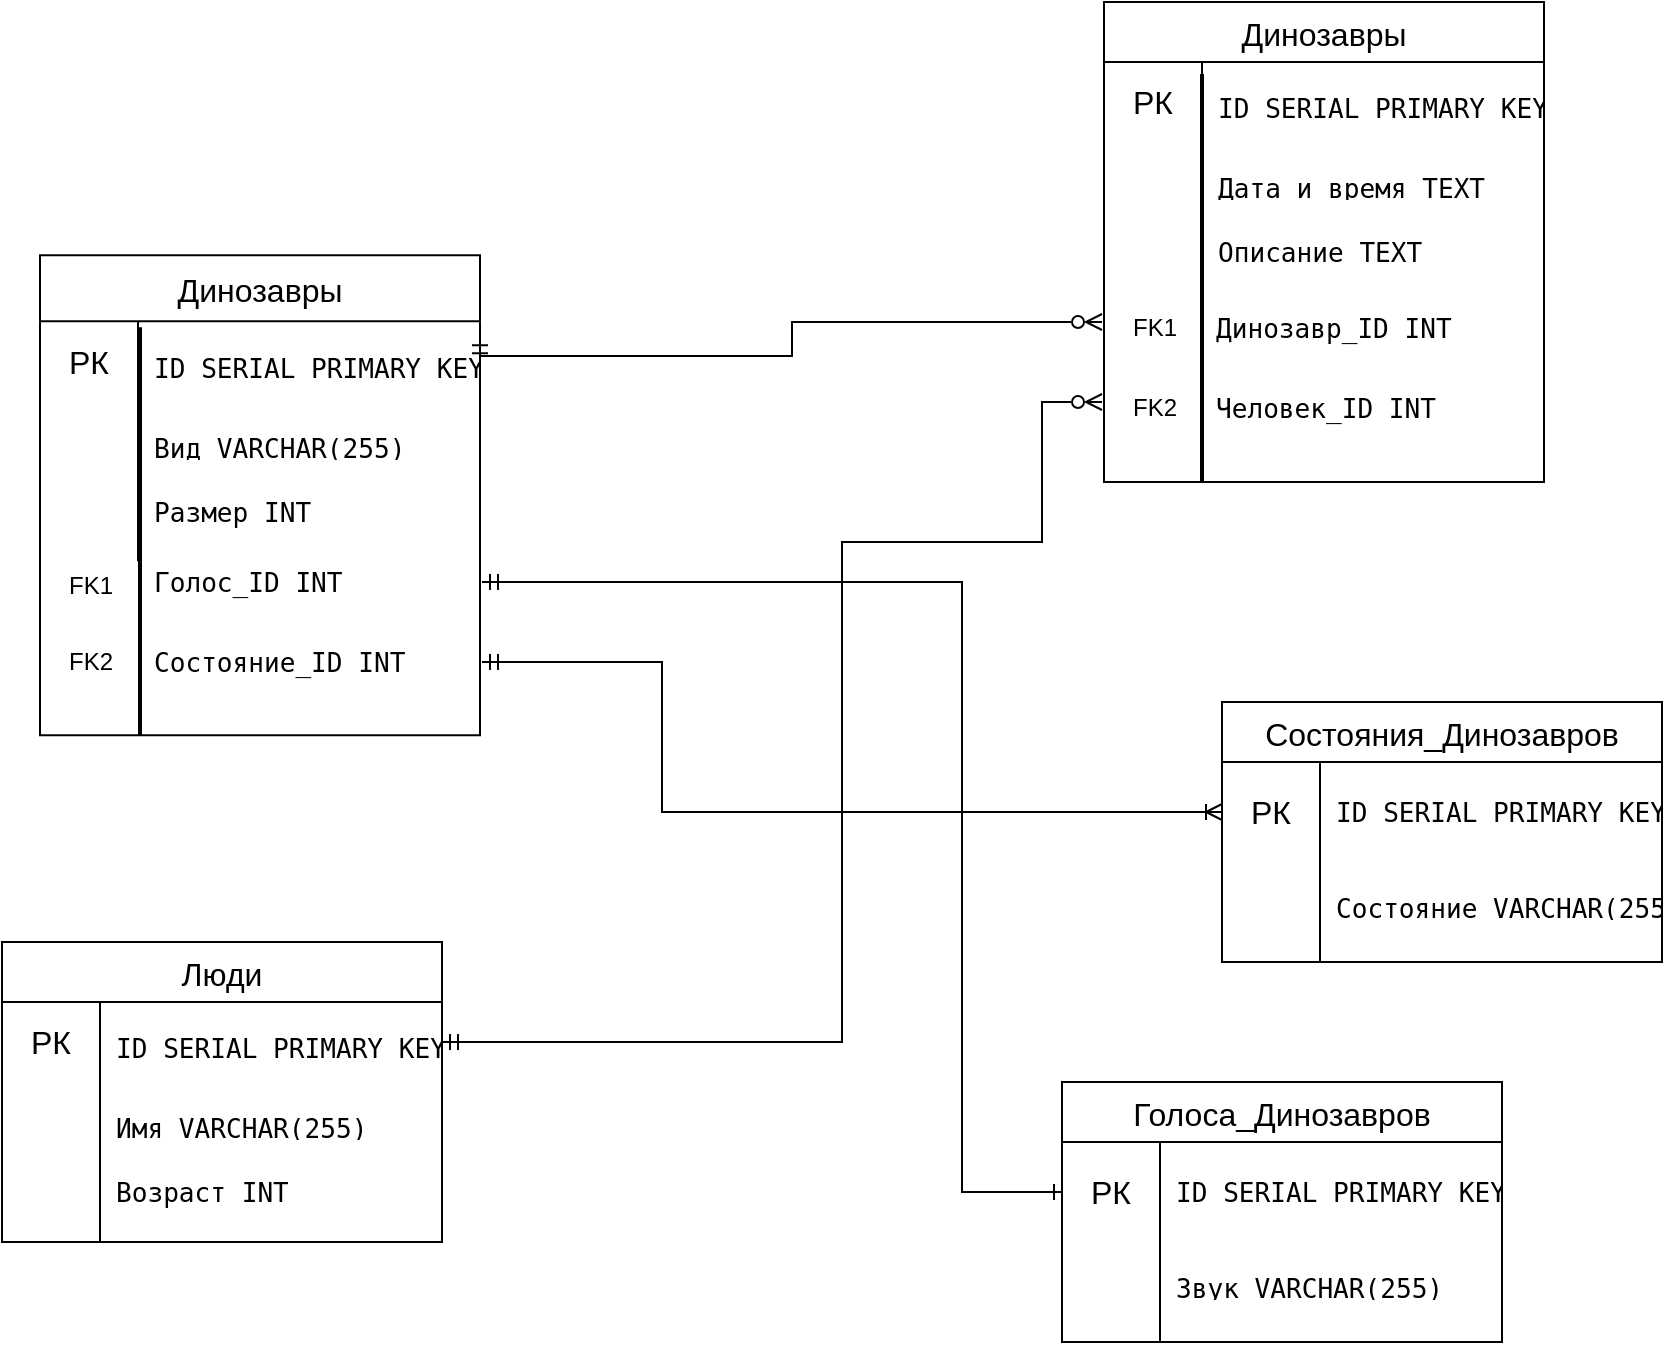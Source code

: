 <mxfile version="24.0.8" type="device">
  <diagram id="C5RBs43oDa-KdzZeNtuy" name="Page-1">
    <mxGraphModel dx="2056" dy="1906" grid="1" gridSize="10" guides="1" tooltips="1" connect="1" arrows="1" fold="1" page="1" pageScale="1" pageWidth="827" pageHeight="1169" math="0" shadow="0">
      <root>
        <mxCell id="WIyWlLk6GJQsqaUBKTNV-0" />
        <mxCell id="WIyWlLk6GJQsqaUBKTNV-1" parent="WIyWlLk6GJQsqaUBKTNV-0" />
        <mxCell id="K2OaGvKO660Pv3aVyZiL-27" style="edgeStyle=orthogonalEdgeStyle;rounded=0;orthogonalLoop=1;jettySize=auto;html=1;exitX=1;exitY=0.5;exitDx=0;exitDy=0;startArrow=ERmandOne;startFill=0;endArrow=ERzeroToMany;endFill=0;" parent="WIyWlLk6GJQsqaUBKTNV-1" source="K2OaGvKO660Pv3aVyZiL-99" edge="1">
          <mxGeometry relative="1" as="geometry">
            <mxPoint x="170" y="349" as="sourcePoint" />
            <mxPoint x="380" y="180" as="targetPoint" />
            <Array as="points">
              <mxPoint x="250" y="500" />
              <mxPoint x="250" y="250" />
              <mxPoint x="350" y="250" />
              <mxPoint x="350" y="180" />
            </Array>
          </mxGeometry>
        </mxCell>
        <mxCell id="K2OaGvKO660Pv3aVyZiL-28" style="edgeStyle=orthogonalEdgeStyle;rounded=0;orthogonalLoop=1;jettySize=auto;html=1;exitX=1;exitY=0.5;exitDx=0;exitDy=0;startArrow=ERmandOne;startFill=0;endArrow=ERzeroToMany;endFill=0;" parent="WIyWlLk6GJQsqaUBKTNV-1" source="K2OaGvKO660Pv3aVyZiL-110" edge="1">
          <mxGeometry relative="1" as="geometry">
            <mxPoint x="100" y="229.0" as="sourcePoint" />
            <mxPoint x="380" y="140" as="targetPoint" />
            <Array as="points">
              <mxPoint x="225" y="157" />
              <mxPoint x="225" y="140" />
            </Array>
          </mxGeometry>
        </mxCell>
        <mxCell id="K2OaGvKO660Pv3aVyZiL-32" style="edgeStyle=orthogonalEdgeStyle;rounded=0;orthogonalLoop=1;jettySize=auto;html=1;startArrow=ERmandOne;startFill=0;endArrow=ERoneToMany;endFill=0;entryX=0;entryY=0.5;entryDx=0;entryDy=0;" parent="WIyWlLk6GJQsqaUBKTNV-1" target="K2OaGvKO660Pv3aVyZiL-79" edge="1">
          <mxGeometry relative="1" as="geometry">
            <mxPoint x="70" y="310" as="sourcePoint" />
            <mxPoint x="460" y="320" as="targetPoint" />
            <Array as="points">
              <mxPoint x="160" y="310" />
              <mxPoint x="160" y="385" />
            </Array>
          </mxGeometry>
        </mxCell>
        <mxCell id="K2OaGvKO660Pv3aVyZiL-33" style="edgeStyle=orthogonalEdgeStyle;rounded=0;orthogonalLoop=1;jettySize=auto;html=1;entryX=0;entryY=0.5;entryDx=0;entryDy=0;startArrow=ERmandOne;startFill=0;endArrow=ERone;endFill=0;" parent="WIyWlLk6GJQsqaUBKTNV-1" target="K2OaGvKO660Pv3aVyZiL-89" edge="1">
          <mxGeometry relative="1" as="geometry">
            <mxPoint x="70" y="270" as="sourcePoint" />
            <mxPoint x="260" y="449" as="targetPoint" />
            <Array as="points">
              <mxPoint x="310" y="270" />
              <mxPoint x="310" y="575" />
            </Array>
          </mxGeometry>
        </mxCell>
        <mxCell id="K2OaGvKO660Pv3aVyZiL-78" value="Состояния_Динозавров" style="shape=table;startSize=30;container=1;collapsible=0;childLayout=tableLayout;fixedRows=1;rowLines=0;fontStyle=0;strokeColor=default;fontSize=16;" parent="WIyWlLk6GJQsqaUBKTNV-1" vertex="1">
          <mxGeometry x="440" y="330" width="220" height="130" as="geometry" />
        </mxCell>
        <mxCell id="K2OaGvKO660Pv3aVyZiL-79" value="" style="shape=tableRow;horizontal=0;startSize=0;swimlaneHead=0;swimlaneBody=0;top=0;left=0;bottom=0;right=0;collapsible=0;dropTarget=0;fillColor=none;points=[[0,0.5],[1,0.5]];portConstraint=eastwest;strokeColor=inherit;fontSize=16;" parent="K2OaGvKO660Pv3aVyZiL-78" vertex="1">
          <mxGeometry y="30" width="220" height="50" as="geometry" />
        </mxCell>
        <mxCell id="K2OaGvKO660Pv3aVyZiL-80" value="РК" style="shape=partialRectangle;html=1;whiteSpace=wrap;connectable=0;fillColor=none;top=0;left=0;bottom=0;right=0;overflow=hidden;pointerEvents=1;strokeColor=inherit;fontSize=16;" parent="K2OaGvKO660Pv3aVyZiL-79" vertex="1">
          <mxGeometry width="49" height="50" as="geometry">
            <mxRectangle width="49" height="50" as="alternateBounds" />
          </mxGeometry>
        </mxCell>
        <mxCell id="K2OaGvKO660Pv3aVyZiL-81" value="&lt;pre style=&quot;font-family: &amp;quot;JetBrains Mono&amp;quot;, monospace; font-size: 9.8pt;&quot;&gt;ID SERIAL PRIMARY KEY&lt;/pre&gt;" style="shape=partialRectangle;html=1;whiteSpace=wrap;connectable=0;fillColor=none;top=0;left=0;bottom=0;right=0;align=left;spacingLeft=6;overflow=hidden;strokeColor=inherit;fontSize=16;" parent="K2OaGvKO660Pv3aVyZiL-79" vertex="1">
          <mxGeometry x="49" width="171" height="50" as="geometry">
            <mxRectangle width="171" height="50" as="alternateBounds" />
          </mxGeometry>
        </mxCell>
        <mxCell id="K2OaGvKO660Pv3aVyZiL-82" value="" style="shape=tableRow;horizontal=0;startSize=0;swimlaneHead=0;swimlaneBody=0;top=0;left=0;bottom=0;right=0;collapsible=0;dropTarget=0;fillColor=none;points=[[0,0.5],[1,0.5]];portConstraint=eastwest;strokeColor=inherit;fontSize=16;" parent="K2OaGvKO660Pv3aVyZiL-78" vertex="1">
          <mxGeometry y="80" width="220" height="30" as="geometry" />
        </mxCell>
        <mxCell id="K2OaGvKO660Pv3aVyZiL-83" value="" style="shape=partialRectangle;html=1;whiteSpace=wrap;connectable=0;fillColor=none;top=0;left=0;bottom=0;right=0;overflow=hidden;strokeColor=inherit;fontSize=16;" parent="K2OaGvKO660Pv3aVyZiL-82" vertex="1">
          <mxGeometry width="49" height="30" as="geometry">
            <mxRectangle width="49" height="30" as="alternateBounds" />
          </mxGeometry>
        </mxCell>
        <mxCell id="K2OaGvKO660Pv3aVyZiL-84" value="&lt;pre style=&quot;color: rgb(169, 183, 198); font-family: &amp;quot;JetBrains Mono&amp;quot;, monospace; font-size: 9.8pt;&quot;&gt;&lt;font color=&quot;#000000&quot;&gt;Состояние VARCHAR(255)&lt;/font&gt;&lt;/pre&gt;" style="shape=partialRectangle;html=1;whiteSpace=wrap;connectable=0;fillColor=none;top=0;left=0;bottom=0;right=0;align=left;spacingLeft=6;overflow=hidden;strokeColor=inherit;fontSize=16;" parent="K2OaGvKO660Pv3aVyZiL-82" vertex="1">
          <mxGeometry x="49" width="171" height="30" as="geometry">
            <mxRectangle width="171" height="30" as="alternateBounds" />
          </mxGeometry>
        </mxCell>
        <mxCell id="K2OaGvKO660Pv3aVyZiL-85" value="" style="shape=tableRow;horizontal=0;startSize=0;swimlaneHead=0;swimlaneBody=0;top=0;left=0;bottom=0;right=0;collapsible=0;dropTarget=0;fillColor=none;points=[[0,0.5],[1,0.5]];portConstraint=eastwest;strokeColor=inherit;fontSize=16;" parent="K2OaGvKO660Pv3aVyZiL-78" vertex="1">
          <mxGeometry y="110" width="220" height="20" as="geometry" />
        </mxCell>
        <mxCell id="K2OaGvKO660Pv3aVyZiL-86" value="" style="shape=partialRectangle;html=1;whiteSpace=wrap;connectable=0;fillColor=none;top=0;left=0;bottom=0;right=0;overflow=hidden;strokeColor=inherit;fontSize=16;" parent="K2OaGvKO660Pv3aVyZiL-85" vertex="1">
          <mxGeometry width="49" height="20" as="geometry">
            <mxRectangle width="49" height="20" as="alternateBounds" />
          </mxGeometry>
        </mxCell>
        <mxCell id="K2OaGvKO660Pv3aVyZiL-87" value="" style="shape=partialRectangle;html=1;whiteSpace=wrap;connectable=0;fillColor=none;top=0;left=0;bottom=0;right=0;align=left;spacingLeft=6;overflow=hidden;strokeColor=inherit;fontSize=16;" parent="K2OaGvKO660Pv3aVyZiL-85" vertex="1">
          <mxGeometry x="49" width="171" height="20" as="geometry">
            <mxRectangle width="171" height="20" as="alternateBounds" />
          </mxGeometry>
        </mxCell>
        <mxCell id="K2OaGvKO660Pv3aVyZiL-88" value="Голоса_Динозавров" style="shape=table;startSize=30;container=1;collapsible=0;childLayout=tableLayout;fixedRows=1;rowLines=0;fontStyle=0;strokeColor=default;fontSize=16;" parent="WIyWlLk6GJQsqaUBKTNV-1" vertex="1">
          <mxGeometry x="360" y="520" width="220" height="130" as="geometry" />
        </mxCell>
        <mxCell id="K2OaGvKO660Pv3aVyZiL-89" value="" style="shape=tableRow;horizontal=0;startSize=0;swimlaneHead=0;swimlaneBody=0;top=0;left=0;bottom=0;right=0;collapsible=0;dropTarget=0;fillColor=none;points=[[0,0.5],[1,0.5]];portConstraint=eastwest;strokeColor=inherit;fontSize=16;" parent="K2OaGvKO660Pv3aVyZiL-88" vertex="1">
          <mxGeometry y="30" width="220" height="50" as="geometry" />
        </mxCell>
        <mxCell id="K2OaGvKO660Pv3aVyZiL-90" value="РК" style="shape=partialRectangle;html=1;whiteSpace=wrap;connectable=0;fillColor=none;top=0;left=0;bottom=0;right=0;overflow=hidden;pointerEvents=1;strokeColor=inherit;fontSize=16;" parent="K2OaGvKO660Pv3aVyZiL-89" vertex="1">
          <mxGeometry width="49" height="50" as="geometry">
            <mxRectangle width="49" height="50" as="alternateBounds" />
          </mxGeometry>
        </mxCell>
        <mxCell id="K2OaGvKO660Pv3aVyZiL-91" value="&lt;pre style=&quot;font-family: &amp;quot;JetBrains Mono&amp;quot;, monospace; font-size: 9.8pt;&quot;&gt;ID SERIAL PRIMARY KEY&lt;/pre&gt;" style="shape=partialRectangle;html=1;whiteSpace=wrap;connectable=0;fillColor=none;top=0;left=0;bottom=0;right=0;align=left;spacingLeft=6;overflow=hidden;strokeColor=inherit;fontSize=16;" parent="K2OaGvKO660Pv3aVyZiL-89" vertex="1">
          <mxGeometry x="49" width="171" height="50" as="geometry">
            <mxRectangle width="171" height="50" as="alternateBounds" />
          </mxGeometry>
        </mxCell>
        <mxCell id="K2OaGvKO660Pv3aVyZiL-92" value="" style="shape=tableRow;horizontal=0;startSize=0;swimlaneHead=0;swimlaneBody=0;top=0;left=0;bottom=0;right=0;collapsible=0;dropTarget=0;fillColor=none;points=[[0,0.5],[1,0.5]];portConstraint=eastwest;strokeColor=inherit;fontSize=16;" parent="K2OaGvKO660Pv3aVyZiL-88" vertex="1">
          <mxGeometry y="80" width="220" height="30" as="geometry" />
        </mxCell>
        <mxCell id="K2OaGvKO660Pv3aVyZiL-93" value="" style="shape=partialRectangle;html=1;whiteSpace=wrap;connectable=0;fillColor=none;top=0;left=0;bottom=0;right=0;overflow=hidden;strokeColor=inherit;fontSize=16;" parent="K2OaGvKO660Pv3aVyZiL-92" vertex="1">
          <mxGeometry width="49" height="30" as="geometry">
            <mxRectangle width="49" height="30" as="alternateBounds" />
          </mxGeometry>
        </mxCell>
        <mxCell id="K2OaGvKO660Pv3aVyZiL-94" value="&lt;pre style=&quot;color: rgb(169, 183, 198); font-family: &amp;quot;JetBrains Mono&amp;quot;, monospace; font-size: 9.8pt;&quot;&gt;&lt;font color=&quot;#000000&quot;&gt;Звук VARCHAR(255)&lt;/font&gt;&lt;/pre&gt;" style="shape=partialRectangle;html=1;whiteSpace=wrap;connectable=0;fillColor=none;top=0;left=0;bottom=0;right=0;align=left;spacingLeft=6;overflow=hidden;strokeColor=inherit;fontSize=16;" parent="K2OaGvKO660Pv3aVyZiL-92" vertex="1">
          <mxGeometry x="49" width="171" height="30" as="geometry">
            <mxRectangle width="171" height="30" as="alternateBounds" />
          </mxGeometry>
        </mxCell>
        <mxCell id="K2OaGvKO660Pv3aVyZiL-95" value="" style="shape=tableRow;horizontal=0;startSize=0;swimlaneHead=0;swimlaneBody=0;top=0;left=0;bottom=0;right=0;collapsible=0;dropTarget=0;fillColor=none;points=[[0,0.5],[1,0.5]];portConstraint=eastwest;strokeColor=inherit;fontSize=16;" parent="K2OaGvKO660Pv3aVyZiL-88" vertex="1">
          <mxGeometry y="110" width="220" height="20" as="geometry" />
        </mxCell>
        <mxCell id="K2OaGvKO660Pv3aVyZiL-96" value="" style="shape=partialRectangle;html=1;whiteSpace=wrap;connectable=0;fillColor=none;top=0;left=0;bottom=0;right=0;overflow=hidden;strokeColor=inherit;fontSize=16;" parent="K2OaGvKO660Pv3aVyZiL-95" vertex="1">
          <mxGeometry width="49" height="20" as="geometry">
            <mxRectangle width="49" height="20" as="alternateBounds" />
          </mxGeometry>
        </mxCell>
        <mxCell id="K2OaGvKO660Pv3aVyZiL-97" value="" style="shape=partialRectangle;html=1;whiteSpace=wrap;connectable=0;fillColor=none;top=0;left=0;bottom=0;right=0;align=left;spacingLeft=6;overflow=hidden;strokeColor=inherit;fontSize=16;" parent="K2OaGvKO660Pv3aVyZiL-95" vertex="1">
          <mxGeometry x="49" width="171" height="20" as="geometry">
            <mxRectangle width="171" height="20" as="alternateBounds" />
          </mxGeometry>
        </mxCell>
        <mxCell id="K2OaGvKO660Pv3aVyZiL-98" value="Люди" style="shape=table;startSize=30;container=1;collapsible=0;childLayout=tableLayout;fixedRows=1;rowLines=0;fontStyle=0;strokeColor=default;fontSize=16;" parent="WIyWlLk6GJQsqaUBKTNV-1" vertex="1">
          <mxGeometry x="-170" y="450" width="220" height="150" as="geometry" />
        </mxCell>
        <mxCell id="K2OaGvKO660Pv3aVyZiL-99" value="" style="shape=tableRow;horizontal=0;startSize=0;swimlaneHead=0;swimlaneBody=0;top=0;left=0;bottom=0;right=0;collapsible=0;dropTarget=0;fillColor=none;points=[[0,0.5],[1,0.5]];portConstraint=eastwest;strokeColor=inherit;fontSize=16;" parent="K2OaGvKO660Pv3aVyZiL-98" vertex="1">
          <mxGeometry y="30" width="220" height="40" as="geometry" />
        </mxCell>
        <mxCell id="K2OaGvKO660Pv3aVyZiL-100" value="РК" style="shape=partialRectangle;html=1;whiteSpace=wrap;connectable=0;fillColor=none;top=0;left=0;bottom=0;right=0;overflow=hidden;pointerEvents=1;strokeColor=inherit;fontSize=16;" parent="K2OaGvKO660Pv3aVyZiL-99" vertex="1">
          <mxGeometry width="49" height="40" as="geometry">
            <mxRectangle width="49" height="40" as="alternateBounds" />
          </mxGeometry>
        </mxCell>
        <mxCell id="K2OaGvKO660Pv3aVyZiL-101" value="&lt;pre style=&quot;color: rgb(169, 183, 198); font-family: &amp;quot;JetBrains Mono&amp;quot;, monospace; font-size: 9.8pt;&quot;&gt;&lt;font color=&quot;#000000&quot;&gt;ID SERIAL PRIMARY KEY,&lt;/font&gt;&lt;/pre&gt;" style="shape=partialRectangle;html=1;whiteSpace=wrap;connectable=0;fillColor=none;top=0;left=0;bottom=0;right=0;align=left;spacingLeft=6;overflow=hidden;strokeColor=inherit;fontSize=16;" parent="K2OaGvKO660Pv3aVyZiL-99" vertex="1">
          <mxGeometry x="49" width="171" height="40" as="geometry">
            <mxRectangle width="171" height="40" as="alternateBounds" />
          </mxGeometry>
        </mxCell>
        <mxCell id="K2OaGvKO660Pv3aVyZiL-102" value="" style="shape=tableRow;horizontal=0;startSize=0;swimlaneHead=0;swimlaneBody=0;top=0;left=0;bottom=0;right=0;collapsible=0;dropTarget=0;fillColor=none;points=[[0,0.5],[1,0.5]];portConstraint=eastwest;strokeColor=inherit;fontSize=16;" parent="K2OaGvKO660Pv3aVyZiL-98" vertex="1">
          <mxGeometry y="70" width="220" height="30" as="geometry" />
        </mxCell>
        <mxCell id="K2OaGvKO660Pv3aVyZiL-103" value="" style="shape=partialRectangle;html=1;whiteSpace=wrap;connectable=0;fillColor=none;top=0;left=0;bottom=0;right=0;overflow=hidden;strokeColor=inherit;fontSize=16;" parent="K2OaGvKO660Pv3aVyZiL-102" vertex="1">
          <mxGeometry width="49" height="30" as="geometry">
            <mxRectangle width="49" height="30" as="alternateBounds" />
          </mxGeometry>
        </mxCell>
        <mxCell id="K2OaGvKO660Pv3aVyZiL-104" value="&lt;pre style=&quot;color: rgb(169, 183, 198); font-family: &amp;quot;JetBrains Mono&amp;quot;, monospace; font-size: 9.8pt;&quot;&gt;&lt;font color=&quot;#000000&quot;&gt;Имя VARCHAR(255)&lt;/font&gt;&lt;/pre&gt;" style="shape=partialRectangle;html=1;whiteSpace=wrap;connectable=0;fillColor=none;top=0;left=0;bottom=0;right=0;align=left;spacingLeft=6;overflow=hidden;strokeColor=inherit;fontSize=16;" parent="K2OaGvKO660Pv3aVyZiL-102" vertex="1">
          <mxGeometry x="49" width="171" height="30" as="geometry">
            <mxRectangle width="171" height="30" as="alternateBounds" />
          </mxGeometry>
        </mxCell>
        <mxCell id="K2OaGvKO660Pv3aVyZiL-105" value="" style="shape=tableRow;horizontal=0;startSize=0;swimlaneHead=0;swimlaneBody=0;top=0;left=0;bottom=0;right=0;collapsible=0;dropTarget=0;fillColor=none;points=[[0,0.5],[1,0.5]];portConstraint=eastwest;strokeColor=inherit;fontSize=16;" parent="K2OaGvKO660Pv3aVyZiL-98" vertex="1">
          <mxGeometry y="100" width="220" height="50" as="geometry" />
        </mxCell>
        <mxCell id="K2OaGvKO660Pv3aVyZiL-106" value="" style="shape=partialRectangle;html=1;whiteSpace=wrap;connectable=0;fillColor=none;top=0;left=0;bottom=0;right=0;overflow=hidden;strokeColor=inherit;fontSize=16;" parent="K2OaGvKO660Pv3aVyZiL-105" vertex="1">
          <mxGeometry width="49" height="50" as="geometry">
            <mxRectangle width="49" height="50" as="alternateBounds" />
          </mxGeometry>
        </mxCell>
        <mxCell id="K2OaGvKO660Pv3aVyZiL-107" value="&lt;pre style=&quot;color: rgb(169, 183, 198); font-family: &amp;quot;JetBrains Mono&amp;quot;, monospace; font-size: 9.8pt;&quot;&gt;&lt;font color=&quot;#000000&quot;&gt;Возраст INT&lt;/font&gt;&lt;/pre&gt;" style="shape=partialRectangle;html=1;whiteSpace=wrap;connectable=0;fillColor=none;top=0;left=0;bottom=0;right=0;align=left;spacingLeft=6;overflow=hidden;strokeColor=inherit;fontSize=16;" parent="K2OaGvKO660Pv3aVyZiL-105" vertex="1">
          <mxGeometry x="49" width="171" height="50" as="geometry">
            <mxRectangle width="171" height="50" as="alternateBounds" />
          </mxGeometry>
        </mxCell>
        <mxCell id="K2OaGvKO660Pv3aVyZiL-121" value="" style="group" parent="WIyWlLk6GJQsqaUBKTNV-1" vertex="1" connectable="0">
          <mxGeometry x="-151" y="106.67" width="220" height="240" as="geometry" />
        </mxCell>
        <mxCell id="K2OaGvKO660Pv3aVyZiL-109" value="Динозавры" style="shape=table;startSize=33;container=1;collapsible=0;childLayout=tableLayout;fixedRows=1;rowLines=0;fontStyle=0;strokeColor=default;fontSize=16;" parent="K2OaGvKO660Pv3aVyZiL-121" vertex="1">
          <mxGeometry width="220" height="240" as="geometry" />
        </mxCell>
        <mxCell id="K2OaGvKO660Pv3aVyZiL-110" value="" style="shape=tableRow;horizontal=0;startSize=0;swimlaneHead=0;swimlaneBody=0;top=0;left=0;bottom=0;right=0;collapsible=0;dropTarget=0;fillColor=none;points=[[0,0.5],[1,0.5]];portConstraint=eastwest;strokeColor=inherit;fontSize=16;" parent="K2OaGvKO660Pv3aVyZiL-109" vertex="1">
          <mxGeometry y="33" width="220" height="40" as="geometry" />
        </mxCell>
        <mxCell id="K2OaGvKO660Pv3aVyZiL-111" value="РК" style="shape=partialRectangle;html=1;whiteSpace=wrap;connectable=0;fillColor=none;top=0;left=0;bottom=0;right=0;overflow=hidden;pointerEvents=1;strokeColor=inherit;fontSize=16;" parent="K2OaGvKO660Pv3aVyZiL-110" vertex="1">
          <mxGeometry width="49" height="40" as="geometry">
            <mxRectangle width="49" height="40" as="alternateBounds" />
          </mxGeometry>
        </mxCell>
        <mxCell id="K2OaGvKO660Pv3aVyZiL-112" value="&lt;pre style=&quot;font-family: &amp;quot;JetBrains Mono&amp;quot;, monospace; font-size: 9.8pt;&quot;&gt;ID SERIAL PRIMARY KEY&lt;/pre&gt;" style="shape=partialRectangle;html=1;whiteSpace=wrap;connectable=0;fillColor=none;top=0;left=0;bottom=0;right=0;align=left;spacingLeft=6;overflow=hidden;strokeColor=inherit;fontSize=16;" parent="K2OaGvKO660Pv3aVyZiL-110" vertex="1">
          <mxGeometry x="49" width="171" height="40" as="geometry">
            <mxRectangle width="171" height="40" as="alternateBounds" />
          </mxGeometry>
        </mxCell>
        <mxCell id="K2OaGvKO660Pv3aVyZiL-113" value="" style="shape=tableRow;horizontal=0;startSize=0;swimlaneHead=0;swimlaneBody=0;top=0;left=0;bottom=0;right=0;collapsible=0;dropTarget=0;fillColor=none;points=[[0,0.5],[1,0.5]];portConstraint=eastwest;strokeColor=inherit;fontSize=16;" parent="K2OaGvKO660Pv3aVyZiL-109" vertex="1">
          <mxGeometry y="73" width="220" height="30" as="geometry" />
        </mxCell>
        <mxCell id="K2OaGvKO660Pv3aVyZiL-114" value="" style="shape=partialRectangle;html=1;whiteSpace=wrap;connectable=0;fillColor=none;top=0;left=0;bottom=0;right=0;overflow=hidden;strokeColor=inherit;fontSize=16;" parent="K2OaGvKO660Pv3aVyZiL-113" vertex="1">
          <mxGeometry width="49" height="30" as="geometry">
            <mxRectangle width="49" height="30" as="alternateBounds" />
          </mxGeometry>
        </mxCell>
        <mxCell id="K2OaGvKO660Pv3aVyZiL-115" value="&lt;pre style=&quot;color: rgb(169, 183, 198); font-family: &amp;quot;JetBrains Mono&amp;quot;, monospace; font-size: 9.8pt;&quot;&gt;&lt;font color=&quot;#000000&quot;&gt;Вид VARCHAR(255)&lt;/font&gt;&lt;/pre&gt;" style="shape=partialRectangle;html=1;whiteSpace=wrap;connectable=0;fillColor=none;top=0;left=0;bottom=0;right=0;align=left;spacingLeft=6;overflow=hidden;strokeColor=inherit;fontSize=16;" parent="K2OaGvKO660Pv3aVyZiL-113" vertex="1">
          <mxGeometry x="49" width="171" height="30" as="geometry">
            <mxRectangle width="171" height="30" as="alternateBounds" />
          </mxGeometry>
        </mxCell>
        <mxCell id="K2OaGvKO660Pv3aVyZiL-116" value="" style="shape=tableRow;horizontal=0;startSize=0;swimlaneHead=0;swimlaneBody=0;top=0;left=0;bottom=0;right=0;collapsible=0;dropTarget=0;fillColor=none;points=[[0,0.5],[1,0.5]];portConstraint=eastwest;strokeColor=inherit;fontSize=16;" parent="K2OaGvKO660Pv3aVyZiL-109" vertex="1">
          <mxGeometry y="103" width="220" height="50" as="geometry" />
        </mxCell>
        <mxCell id="K2OaGvKO660Pv3aVyZiL-117" value="" style="shape=partialRectangle;html=1;whiteSpace=wrap;connectable=0;fillColor=none;top=0;left=0;bottom=0;right=0;overflow=hidden;strokeColor=inherit;fontSize=16;" parent="K2OaGvKO660Pv3aVyZiL-116" vertex="1">
          <mxGeometry width="49" height="50" as="geometry">
            <mxRectangle width="49" height="50" as="alternateBounds" />
          </mxGeometry>
        </mxCell>
        <mxCell id="K2OaGvKO660Pv3aVyZiL-118" value="&lt;pre style=&quot;color: rgb(169, 183, 198); font-family: &amp;quot;JetBrains Mono&amp;quot;, monospace; font-size: 9.8pt;&quot;&gt;&lt;font color=&quot;#000000&quot;&gt;Размер INT&lt;/font&gt;&lt;/pre&gt;" style="shape=partialRectangle;html=1;whiteSpace=wrap;connectable=0;fillColor=none;top=0;left=0;bottom=0;right=0;align=left;spacingLeft=6;overflow=hidden;strokeColor=inherit;fontSize=16;" parent="K2OaGvKO660Pv3aVyZiL-116" vertex="1">
          <mxGeometry x="49" width="171" height="50" as="geometry">
            <mxRectangle width="171" height="50" as="alternateBounds" />
          </mxGeometry>
        </mxCell>
        <mxCell id="K2OaGvKO660Pv3aVyZiL-119" value="" style="line;strokeWidth=2;direction=south;html=1;" parent="K2OaGvKO660Pv3aVyZiL-121" vertex="1">
          <mxGeometry x="45" y="36" width="10" height="204" as="geometry" />
        </mxCell>
        <mxCell id="K2OaGvKO660Pv3aVyZiL-120" value="&lt;pre style=&quot;color: rgb(169, 183, 198); font-family: &amp;quot;JetBrains Mono&amp;quot;, monospace; font-size: 9.8pt;&quot;&gt;&lt;font color=&quot;#000000&quot;&gt;Голос_ID INT&lt;/font&gt;&lt;/pre&gt;" style="shape=partialRectangle;html=1;whiteSpace=wrap;connectable=0;fillColor=none;top=0;left=0;bottom=0;right=0;align=left;spacingLeft=6;overflow=hidden;strokeColor=inherit;fontSize=16;" parent="K2OaGvKO660Pv3aVyZiL-121" vertex="1">
          <mxGeometry x="49" y="140.001" width="171" height="46.154" as="geometry">
            <mxRectangle width="171" height="50" as="alternateBounds" />
          </mxGeometry>
        </mxCell>
        <mxCell id="K2OaGvKO660Pv3aVyZiL-122" value="&lt;pre style=&quot;color: rgb(169, 183, 198); font-family: &amp;quot;JetBrains Mono&amp;quot;, monospace; font-size: 9.8pt;&quot;&gt;&lt;font color=&quot;#000000&quot;&gt;Состояние_ID INT&lt;/font&gt;&lt;/pre&gt;" style="shape=partialRectangle;html=1;whiteSpace=wrap;connectable=0;fillColor=none;top=0;left=0;bottom=0;right=0;align=left;spacingLeft=6;overflow=hidden;strokeColor=inherit;fontSize=16;" parent="K2OaGvKO660Pv3aVyZiL-121" vertex="1">
          <mxGeometry x="49" y="180.004" width="171" height="46.154" as="geometry">
            <mxRectangle width="171" height="50" as="alternateBounds" />
          </mxGeometry>
        </mxCell>
        <mxCell id="K2OaGvKO660Pv3aVyZiL-140" value="FK1" style="text;html=1;align=center;verticalAlign=middle;resizable=0;points=[];autosize=1;strokeColor=none;fillColor=none;" parent="K2OaGvKO660Pv3aVyZiL-121" vertex="1">
          <mxGeometry y="150.0" width="50" height="30" as="geometry" />
        </mxCell>
        <mxCell id="K2OaGvKO660Pv3aVyZiL-141" value="FK2" style="text;html=1;align=center;verticalAlign=middle;resizable=0;points=[];autosize=1;strokeColor=none;fillColor=none;" parent="K2OaGvKO660Pv3aVyZiL-121" vertex="1">
          <mxGeometry y="188.08" width="50" height="30" as="geometry" />
        </mxCell>
        <mxCell id="K2OaGvKO660Pv3aVyZiL-123" value="" style="group" parent="WIyWlLk6GJQsqaUBKTNV-1" vertex="1" connectable="0">
          <mxGeometry x="380" y="-20.0" width="220" height="240" as="geometry" />
        </mxCell>
        <mxCell id="K2OaGvKO660Pv3aVyZiL-124" value="Динозавры" style="shape=table;startSize=30;container=1;collapsible=0;childLayout=tableLayout;fixedRows=1;rowLines=0;fontStyle=0;strokeColor=default;fontSize=16;" parent="K2OaGvKO660Pv3aVyZiL-123" vertex="1">
          <mxGeometry x="1" width="220" height="240" as="geometry" />
        </mxCell>
        <mxCell id="K2OaGvKO660Pv3aVyZiL-125" value="" style="shape=tableRow;horizontal=0;startSize=0;swimlaneHead=0;swimlaneBody=0;top=0;left=0;bottom=0;right=0;collapsible=0;dropTarget=0;fillColor=none;points=[[0,0.5],[1,0.5]];portConstraint=eastwest;strokeColor=inherit;fontSize=16;" parent="K2OaGvKO660Pv3aVyZiL-124" vertex="1">
          <mxGeometry y="30" width="220" height="40" as="geometry" />
        </mxCell>
        <mxCell id="K2OaGvKO660Pv3aVyZiL-126" value="РК" style="shape=partialRectangle;html=1;whiteSpace=wrap;connectable=0;fillColor=none;top=0;left=0;bottom=0;right=0;overflow=hidden;pointerEvents=1;strokeColor=inherit;fontSize=16;" parent="K2OaGvKO660Pv3aVyZiL-125" vertex="1">
          <mxGeometry width="49" height="40" as="geometry">
            <mxRectangle width="49" height="40" as="alternateBounds" />
          </mxGeometry>
        </mxCell>
        <mxCell id="K2OaGvKO660Pv3aVyZiL-127" value="&lt;pre style=&quot;color: rgb(169, 183, 198); font-family: &amp;quot;JetBrains Mono&amp;quot;, monospace; font-size: 9.8pt;&quot;&gt;&lt;font color=&quot;#000000&quot;&gt;ID SERIAL PRIMARY KEY,&lt;/font&gt;&lt;/pre&gt;" style="shape=partialRectangle;html=1;whiteSpace=wrap;connectable=0;fillColor=none;top=0;left=0;bottom=0;right=0;align=left;spacingLeft=6;overflow=hidden;strokeColor=inherit;fontSize=16;" parent="K2OaGvKO660Pv3aVyZiL-125" vertex="1">
          <mxGeometry x="49" width="171" height="40" as="geometry">
            <mxRectangle width="171" height="40" as="alternateBounds" />
          </mxGeometry>
        </mxCell>
        <mxCell id="K2OaGvKO660Pv3aVyZiL-128" value="" style="shape=tableRow;horizontal=0;startSize=0;swimlaneHead=0;swimlaneBody=0;top=0;left=0;bottom=0;right=0;collapsible=0;dropTarget=0;fillColor=none;points=[[0,0.5],[1,0.5]];portConstraint=eastwest;strokeColor=inherit;fontSize=16;" parent="K2OaGvKO660Pv3aVyZiL-124" vertex="1">
          <mxGeometry y="70" width="220" height="30" as="geometry" />
        </mxCell>
        <mxCell id="K2OaGvKO660Pv3aVyZiL-129" value="" style="shape=partialRectangle;html=1;whiteSpace=wrap;connectable=0;fillColor=none;top=0;left=0;bottom=0;right=0;overflow=hidden;strokeColor=inherit;fontSize=16;" parent="K2OaGvKO660Pv3aVyZiL-128" vertex="1">
          <mxGeometry width="49" height="30" as="geometry">
            <mxRectangle width="49" height="30" as="alternateBounds" />
          </mxGeometry>
        </mxCell>
        <mxCell id="K2OaGvKO660Pv3aVyZiL-130" value="&lt;pre style=&quot;color: rgb(169, 183, 198); font-family: &amp;quot;JetBrains Mono&amp;quot;, monospace; font-size: 9.8pt;&quot;&gt;&lt;font color=&quot;#000000&quot;&gt;Дата_и_время TEXT&lt;/font&gt;&lt;/pre&gt;" style="shape=partialRectangle;html=1;whiteSpace=wrap;connectable=0;fillColor=none;top=0;left=0;bottom=0;right=0;align=left;spacingLeft=6;overflow=hidden;strokeColor=inherit;fontSize=16;" parent="K2OaGvKO660Pv3aVyZiL-128" vertex="1">
          <mxGeometry x="49" width="171" height="30" as="geometry">
            <mxRectangle width="171" height="30" as="alternateBounds" />
          </mxGeometry>
        </mxCell>
        <mxCell id="K2OaGvKO660Pv3aVyZiL-131" value="" style="shape=tableRow;horizontal=0;startSize=0;swimlaneHead=0;swimlaneBody=0;top=0;left=0;bottom=0;right=0;collapsible=0;dropTarget=0;fillColor=none;points=[[0,0.5],[1,0.5]];portConstraint=eastwest;strokeColor=inherit;fontSize=16;" parent="K2OaGvKO660Pv3aVyZiL-124" vertex="1">
          <mxGeometry y="100" width="220" height="50" as="geometry" />
        </mxCell>
        <mxCell id="K2OaGvKO660Pv3aVyZiL-132" value="" style="shape=partialRectangle;html=1;whiteSpace=wrap;connectable=0;fillColor=none;top=0;left=0;bottom=0;right=0;overflow=hidden;strokeColor=inherit;fontSize=16;" parent="K2OaGvKO660Pv3aVyZiL-131" vertex="1">
          <mxGeometry width="49" height="50" as="geometry">
            <mxRectangle width="49" height="50" as="alternateBounds" />
          </mxGeometry>
        </mxCell>
        <mxCell id="K2OaGvKO660Pv3aVyZiL-133" value="&lt;pre style=&quot;color: rgb(169, 183, 198); font-family: &amp;quot;JetBrains Mono&amp;quot;, monospace; font-size: 9.8pt;&quot;&gt;&lt;font color=&quot;#000000&quot;&gt;Описание TEXT&lt;/font&gt;&lt;/pre&gt;" style="shape=partialRectangle;html=1;whiteSpace=wrap;connectable=0;fillColor=none;top=0;left=0;bottom=0;right=0;align=left;spacingLeft=6;overflow=hidden;strokeColor=inherit;fontSize=16;" parent="K2OaGvKO660Pv3aVyZiL-131" vertex="1">
          <mxGeometry x="49" width="171" height="50" as="geometry">
            <mxRectangle width="171" height="50" as="alternateBounds" />
          </mxGeometry>
        </mxCell>
        <mxCell id="K2OaGvKO660Pv3aVyZiL-134" value="" style="line;strokeWidth=2;direction=south;html=1;" parent="K2OaGvKO660Pv3aVyZiL-123" vertex="1">
          <mxGeometry x="45" y="36" width="10" height="204" as="geometry" />
        </mxCell>
        <mxCell id="K2OaGvKO660Pv3aVyZiL-135" value="&lt;pre style=&quot;color: rgb(169, 183, 198); font-family: &amp;quot;JetBrains Mono&amp;quot;, monospace; font-size: 9.8pt;&quot;&gt;&lt;font color=&quot;#000000&quot;&gt;Динозавр_ID INT&lt;/font&gt;&lt;/pre&gt;" style="shape=partialRectangle;html=1;whiteSpace=wrap;connectable=0;fillColor=none;top=0;left=0;bottom=0;right=0;align=left;spacingLeft=6;overflow=hidden;strokeColor=inherit;fontSize=16;" parent="K2OaGvKO660Pv3aVyZiL-123" vertex="1">
          <mxGeometry x="49" y="140.001" width="171" height="46.154" as="geometry">
            <mxRectangle width="171" height="50" as="alternateBounds" />
          </mxGeometry>
        </mxCell>
        <mxCell id="K2OaGvKO660Pv3aVyZiL-136" value="&lt;pre style=&quot;color: rgb(169, 183, 198); font-family: &amp;quot;JetBrains Mono&amp;quot;, monospace; font-size: 9.8pt;&quot;&gt;&lt;font color=&quot;#000000&quot;&gt;Человек_ID INT&lt;/font&gt;&lt;/pre&gt;" style="shape=partialRectangle;html=1;whiteSpace=wrap;connectable=0;fillColor=none;top=0;left=0;bottom=0;right=0;align=left;spacingLeft=6;overflow=hidden;strokeColor=inherit;fontSize=16;" parent="K2OaGvKO660Pv3aVyZiL-123" vertex="1">
          <mxGeometry x="49" y="180.004" width="171" height="46.154" as="geometry">
            <mxRectangle width="171" height="50" as="alternateBounds" />
          </mxGeometry>
        </mxCell>
        <mxCell id="K2OaGvKO660Pv3aVyZiL-139" value="FK2" style="text;html=1;align=center;verticalAlign=middle;resizable=0;points=[];autosize=1;strokeColor=none;fillColor=none;" parent="K2OaGvKO660Pv3aVyZiL-123" vertex="1">
          <mxGeometry x="1" y="188.08" width="50" height="30" as="geometry" />
        </mxCell>
        <mxCell id="K2OaGvKO660Pv3aVyZiL-137" value="FK1" style="text;html=1;align=center;verticalAlign=middle;resizable=0;points=[];autosize=1;strokeColor=none;fillColor=none;" parent="K2OaGvKO660Pv3aVyZiL-123" vertex="1">
          <mxGeometry x="1" y="148.08" width="50" height="30" as="geometry" />
        </mxCell>
      </root>
    </mxGraphModel>
  </diagram>
</mxfile>
